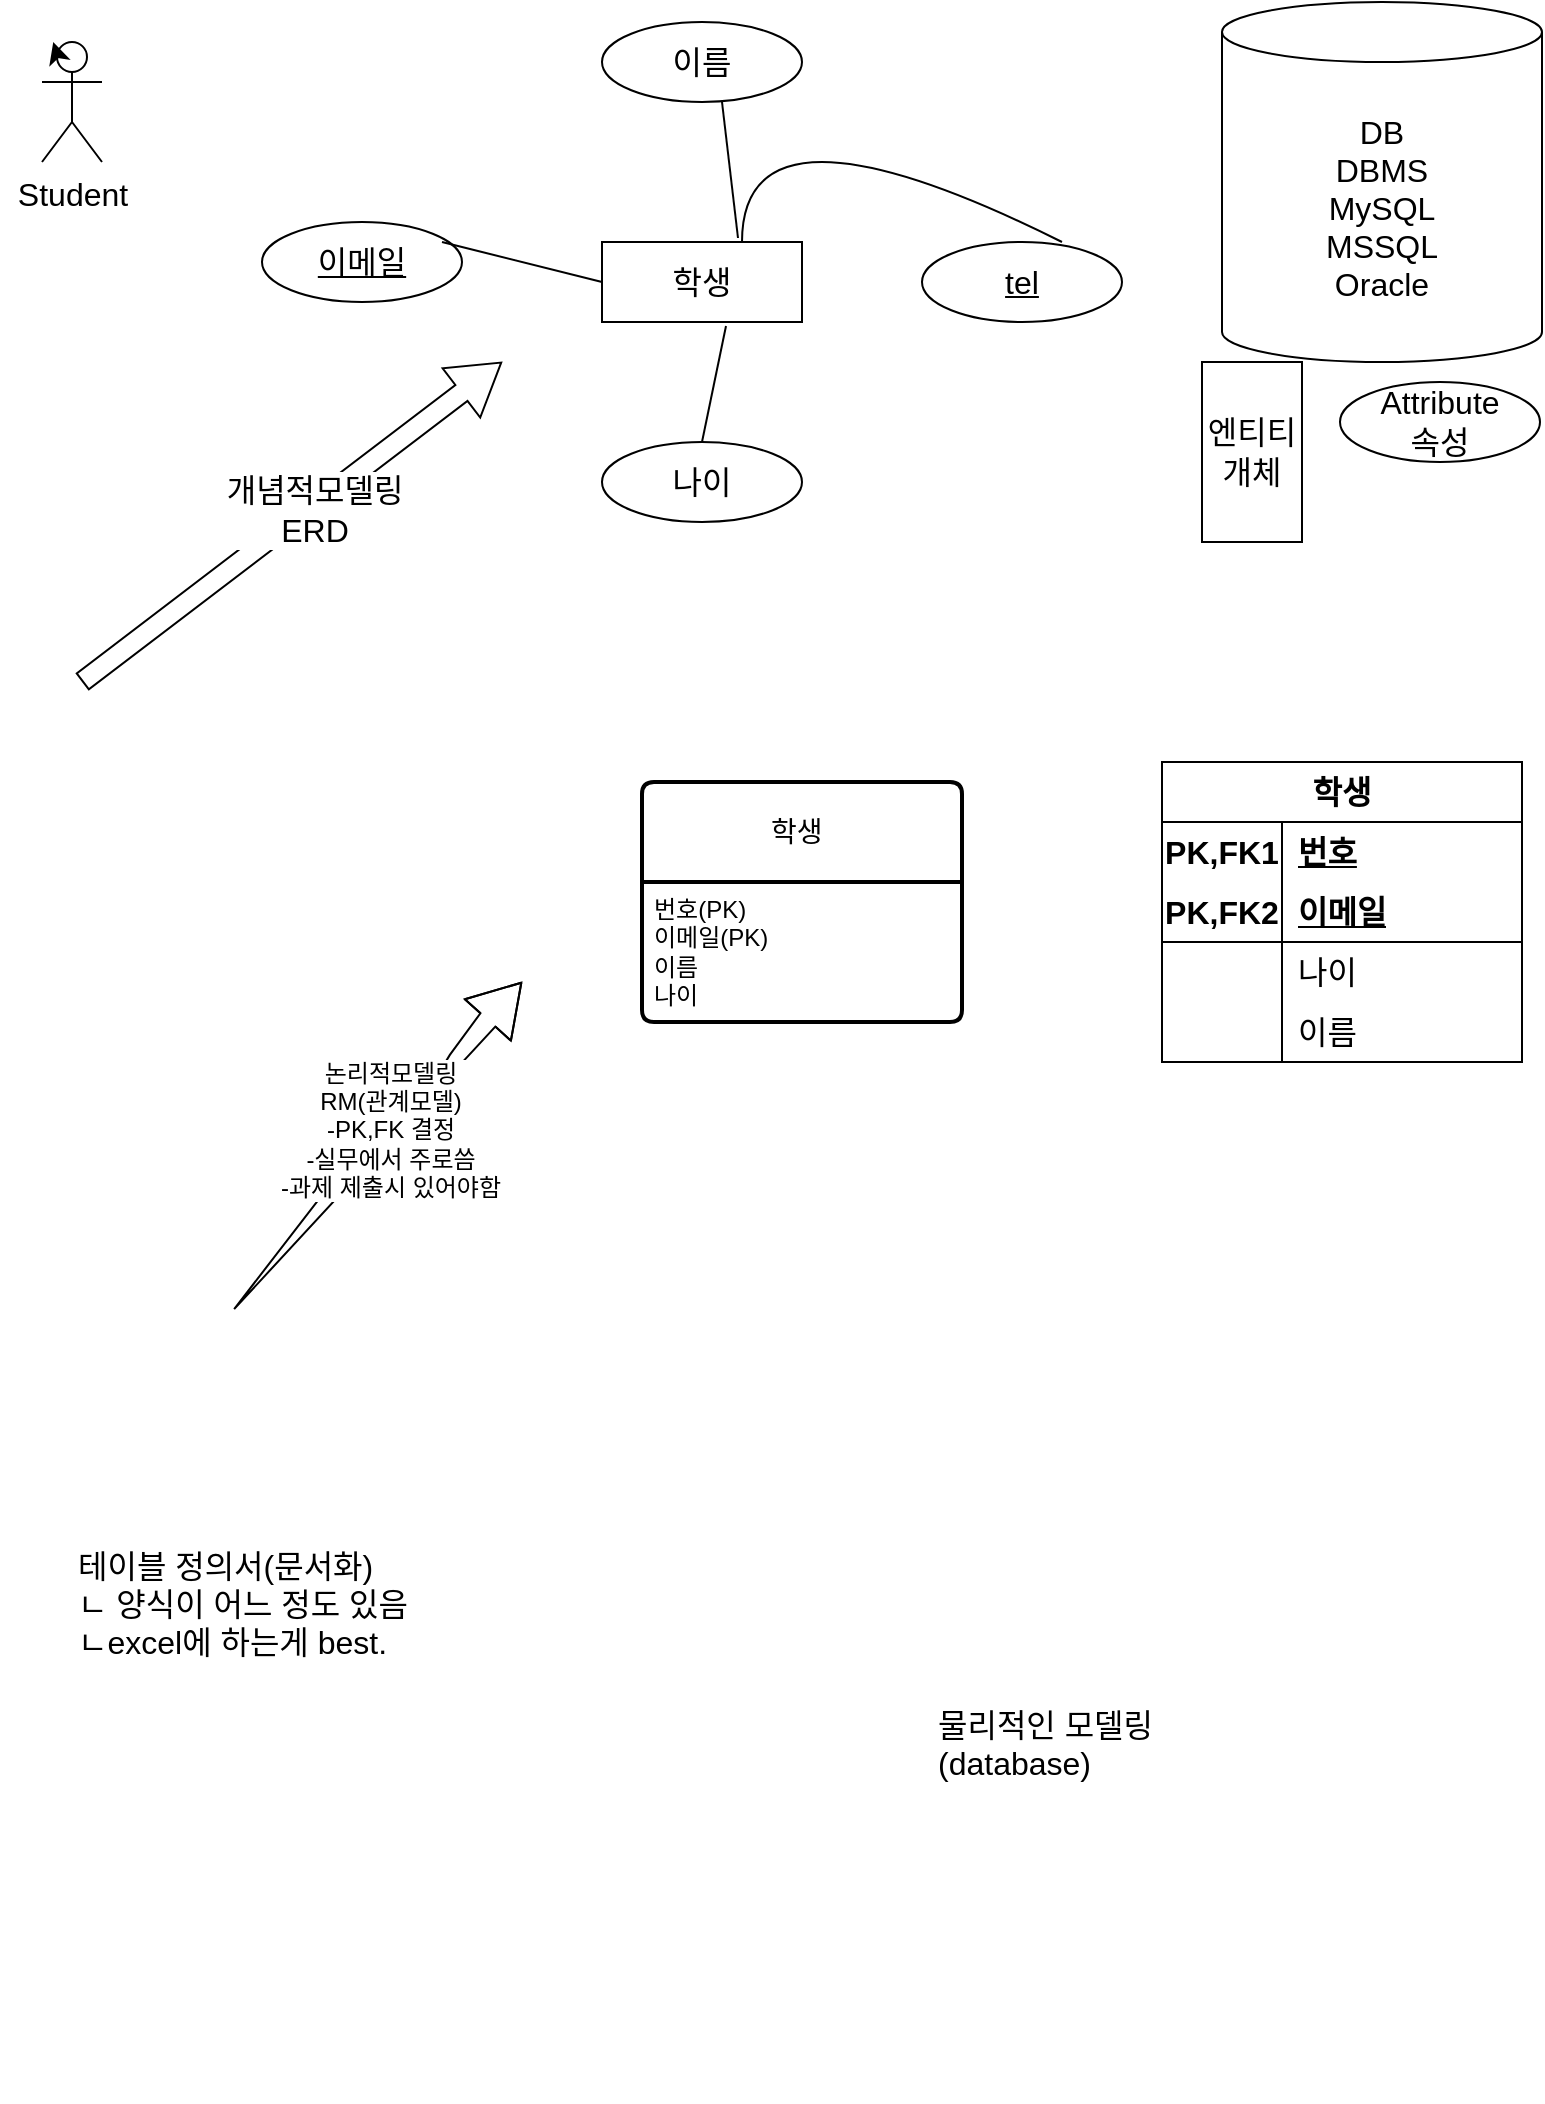 <mxfile version="22.1.15" type="github">
  <diagram name="페이지-1" id="KEgSSGKR2_dCGQxEhjYz">
    <mxGraphModel dx="1283" dy="1233" grid="1" gridSize="10" guides="1" tooltips="1" connect="1" arrows="1" fold="1" page="0" pageScale="1" pageWidth="827" pageHeight="1169" math="0" shadow="0">
      <root>
        <mxCell id="0" />
        <mxCell id="1" parent="0" />
        <mxCell id="dNl6NecHm7b43oalaxK_-4" value="DB&lt;br&gt;DBMS&lt;br&gt;MySQL&lt;br&gt;MSSQL&lt;br&gt;Oracle" style="shape=cylinder3;whiteSpace=wrap;html=1;boundedLbl=1;backgroundOutline=1;size=15;fontSize=16;" vertex="1" parent="1">
          <mxGeometry x="390" y="-240" width="160" height="180" as="geometry" />
        </mxCell>
        <mxCell id="dNl6NecHm7b43oalaxK_-5" value="엔티티&lt;br&gt;개체" style="whiteSpace=wrap;html=1;align=center;fontSize=16;direction=south;" vertex="1" parent="1">
          <mxGeometry x="380" y="-60" width="50" height="90" as="geometry" />
        </mxCell>
        <mxCell id="dNl6NecHm7b43oalaxK_-6" value="Attribute&lt;br&gt;속성" style="ellipse;whiteSpace=wrap;html=1;align=center;fontSize=16;" vertex="1" parent="1">
          <mxGeometry x="449" y="-50" width="100" height="40" as="geometry" />
        </mxCell>
        <mxCell id="dNl6NecHm7b43oalaxK_-7" value="이름" style="ellipse;whiteSpace=wrap;html=1;align=center;fontSize=16;" vertex="1" parent="1">
          <mxGeometry x="80" y="-230" width="100" height="40" as="geometry" />
        </mxCell>
        <mxCell id="dNl6NecHm7b43oalaxK_-8" value="학생" style="whiteSpace=wrap;html=1;align=center;fontSize=16;" vertex="1" parent="1">
          <mxGeometry x="80" y="-120" width="100" height="40" as="geometry" />
        </mxCell>
        <mxCell id="dNl6NecHm7b43oalaxK_-11" value="" style="endArrow=none;html=1;rounded=0;fontSize=12;startSize=8;endSize=8;curved=1;exitX=0.68;exitY=-0.05;exitDx=0;exitDy=0;exitPerimeter=0;" edge="1" parent="1" source="dNl6NecHm7b43oalaxK_-8">
          <mxGeometry relative="1" as="geometry">
            <mxPoint x="-20" y="-190" as="sourcePoint" />
            <mxPoint x="140" y="-190" as="targetPoint" />
          </mxGeometry>
        </mxCell>
        <mxCell id="dNl6NecHm7b43oalaxK_-12" value="&lt;u&gt;tel&lt;/u&gt;" style="ellipse;whiteSpace=wrap;html=1;align=center;fontSize=16;" vertex="1" parent="1">
          <mxGeometry x="240" y="-120" width="100" height="40" as="geometry" />
        </mxCell>
        <mxCell id="dNl6NecHm7b43oalaxK_-13" value="" style="endArrow=none;html=1;rounded=0;fontSize=12;startSize=8;endSize=8;curved=1;" edge="1" parent="1">
          <mxGeometry relative="1" as="geometry">
            <mxPoint x="150" y="-120" as="sourcePoint" />
            <mxPoint x="310" y="-120" as="targetPoint" />
            <Array as="points">
              <mxPoint x="150" y="-200" />
            </Array>
          </mxGeometry>
        </mxCell>
        <mxCell id="dNl6NecHm7b43oalaxK_-27" value="나이" style="ellipse;whiteSpace=wrap;html=1;align=center;fontSize=16;" vertex="1" parent="1">
          <mxGeometry x="80" y="-20" width="100" height="40" as="geometry" />
        </mxCell>
        <mxCell id="dNl6NecHm7b43oalaxK_-33" value="" style="endArrow=none;html=1;rounded=0;fontSize=12;startSize=8;endSize=8;curved=1;entryX=0.62;entryY=1.05;entryDx=0;entryDy=0;entryPerimeter=0;" edge="1" parent="1" target="dNl6NecHm7b43oalaxK_-8">
          <mxGeometry relative="1" as="geometry">
            <mxPoint x="130" y="-20" as="sourcePoint" />
            <mxPoint x="290" y="-20" as="targetPoint" />
          </mxGeometry>
        </mxCell>
        <mxCell id="dNl6NecHm7b43oalaxK_-34" value="이메일" style="ellipse;whiteSpace=wrap;html=1;align=center;fontStyle=4;fontSize=16;" vertex="1" parent="1">
          <mxGeometry x="-90" y="-130" width="100" height="40" as="geometry" />
        </mxCell>
        <mxCell id="dNl6NecHm7b43oalaxK_-35" value="" style="endArrow=none;html=1;rounded=0;fontSize=12;startSize=8;endSize=8;curved=1;entryX=0;entryY=0.5;entryDx=0;entryDy=0;" edge="1" parent="1" target="dNl6NecHm7b43oalaxK_-8">
          <mxGeometry relative="1" as="geometry">
            <mxPoint y="-120" as="sourcePoint" />
            <mxPoint x="160" y="-120" as="targetPoint" />
          </mxGeometry>
        </mxCell>
        <mxCell id="dNl6NecHm7b43oalaxK_-36" value="학생&lt;span style=&quot;white-space: pre;&quot;&gt;&#x9;&lt;/span&gt;" style="swimlane;childLayout=stackLayout;horizontal=1;startSize=50;horizontalStack=0;rounded=1;fontSize=14;fontStyle=0;strokeWidth=2;resizeParent=0;resizeLast=1;shadow=0;dashed=0;align=center;arcSize=4;whiteSpace=wrap;html=1;" vertex="1" parent="1">
          <mxGeometry x="100" y="150" width="160" height="120" as="geometry" />
        </mxCell>
        <mxCell id="dNl6NecHm7b43oalaxK_-37" value="번호(PK)&lt;br&gt;이메일(PK)&lt;br&gt;이름&lt;br&gt;나이&lt;br&gt;" style="align=left;strokeColor=none;fillColor=none;spacingLeft=4;fontSize=12;verticalAlign=top;resizable=0;rotatable=0;part=1;html=1;" vertex="1" parent="dNl6NecHm7b43oalaxK_-36">
          <mxGeometry y="50" width="160" height="70" as="geometry" />
        </mxCell>
        <mxCell id="dNl6NecHm7b43oalaxK_-38" value="" style="shape=flexArrow;endArrow=classic;html=1;rounded=0;fontSize=12;startSize=8;endSize=8;curved=1;" edge="1" parent="1">
          <mxGeometry width="50" height="50" relative="1" as="geometry">
            <mxPoint x="-180" y="100" as="sourcePoint" />
            <mxPoint x="30" y="-60" as="targetPoint" />
          </mxGeometry>
        </mxCell>
        <mxCell id="dNl6NecHm7b43oalaxK_-39" value="개념적모델링&lt;br&gt;ERD" style="edgeLabel;html=1;align=center;verticalAlign=middle;resizable=0;points=[];fontSize=16;" vertex="1" connectable="0" parent="dNl6NecHm7b43oalaxK_-38">
          <mxGeometry x="0.094" y="-2" relative="1" as="geometry">
            <mxPoint as="offset" />
          </mxGeometry>
        </mxCell>
        <mxCell id="dNl6NecHm7b43oalaxK_-40" value="논리적모델링&lt;br&gt;RM(관계모델)&lt;br&gt;-PK,FK 결정&lt;br&gt;-실무에서 주로씀&lt;br&gt;-과제 제출시 있어야함" style="shape=flexArrow;endArrow=classic;html=1;rounded=0;fontSize=12;startSize=8;endSize=8;curved=1;" edge="1" parent="1">
          <mxGeometry width="50" height="50" relative="1" as="geometry">
            <mxPoint x="-10" y="300" as="sourcePoint" />
            <mxPoint x="40" y="250" as="targetPoint" />
            <Array as="points">
              <mxPoint x="-50" y="350" />
            </Array>
          </mxGeometry>
        </mxCell>
        <mxCell id="dNl6NecHm7b43oalaxK_-58" value="학생" style="shape=table;startSize=30;container=1;collapsible=1;childLayout=tableLayout;fixedRows=1;rowLines=0;fontStyle=1;align=center;resizeLast=1;html=1;whiteSpace=wrap;fontSize=16;" vertex="1" parent="1">
          <mxGeometry x="360" y="140" width="180" height="150" as="geometry" />
        </mxCell>
        <mxCell id="dNl6NecHm7b43oalaxK_-59" value="" style="shape=tableRow;horizontal=0;startSize=0;swimlaneHead=0;swimlaneBody=0;fillColor=none;collapsible=0;dropTarget=0;points=[[0,0.5],[1,0.5]];portConstraint=eastwest;top=0;left=0;right=0;bottom=0;html=1;fontSize=16;" vertex="1" parent="dNl6NecHm7b43oalaxK_-58">
          <mxGeometry y="30" width="180" height="30" as="geometry" />
        </mxCell>
        <mxCell id="dNl6NecHm7b43oalaxK_-60" value="PK,FK1" style="shape=partialRectangle;connectable=0;fillColor=none;top=0;left=0;bottom=0;right=0;fontStyle=1;overflow=hidden;html=1;whiteSpace=wrap;fontSize=16;" vertex="1" parent="dNl6NecHm7b43oalaxK_-59">
          <mxGeometry width="60" height="30" as="geometry">
            <mxRectangle width="60" height="30" as="alternateBounds" />
          </mxGeometry>
        </mxCell>
        <mxCell id="dNl6NecHm7b43oalaxK_-61" value="번호&lt;span style=&quot;white-space: pre;&quot;&gt;&#x9;&lt;/span&gt;" style="shape=partialRectangle;connectable=0;fillColor=none;top=0;left=0;bottom=0;right=0;align=left;spacingLeft=6;fontStyle=5;overflow=hidden;html=1;whiteSpace=wrap;fontSize=16;" vertex="1" parent="dNl6NecHm7b43oalaxK_-59">
          <mxGeometry x="60" width="120" height="30" as="geometry">
            <mxRectangle width="120" height="30" as="alternateBounds" />
          </mxGeometry>
        </mxCell>
        <mxCell id="dNl6NecHm7b43oalaxK_-62" value="" style="shape=tableRow;horizontal=0;startSize=0;swimlaneHead=0;swimlaneBody=0;fillColor=none;collapsible=0;dropTarget=0;points=[[0,0.5],[1,0.5]];portConstraint=eastwest;top=0;left=0;right=0;bottom=1;html=1;fontSize=16;" vertex="1" parent="dNl6NecHm7b43oalaxK_-58">
          <mxGeometry y="60" width="180" height="30" as="geometry" />
        </mxCell>
        <mxCell id="dNl6NecHm7b43oalaxK_-63" value="PK,FK2" style="shape=partialRectangle;connectable=0;fillColor=none;top=0;left=0;bottom=0;right=0;fontStyle=1;overflow=hidden;html=1;whiteSpace=wrap;fontSize=16;" vertex="1" parent="dNl6NecHm7b43oalaxK_-62">
          <mxGeometry width="60" height="30" as="geometry">
            <mxRectangle width="60" height="30" as="alternateBounds" />
          </mxGeometry>
        </mxCell>
        <mxCell id="dNl6NecHm7b43oalaxK_-64" value="이메일" style="shape=partialRectangle;connectable=0;fillColor=none;top=0;left=0;bottom=0;right=0;align=left;spacingLeft=6;fontStyle=5;overflow=hidden;html=1;whiteSpace=wrap;fontSize=16;" vertex="1" parent="dNl6NecHm7b43oalaxK_-62">
          <mxGeometry x="60" width="120" height="30" as="geometry">
            <mxRectangle width="120" height="30" as="alternateBounds" />
          </mxGeometry>
        </mxCell>
        <mxCell id="dNl6NecHm7b43oalaxK_-65" value="" style="shape=tableRow;horizontal=0;startSize=0;swimlaneHead=0;swimlaneBody=0;fillColor=none;collapsible=0;dropTarget=0;points=[[0,0.5],[1,0.5]];portConstraint=eastwest;top=0;left=0;right=0;bottom=0;html=1;fontSize=16;" vertex="1" parent="dNl6NecHm7b43oalaxK_-58">
          <mxGeometry y="90" width="180" height="30" as="geometry" />
        </mxCell>
        <mxCell id="dNl6NecHm7b43oalaxK_-66" value="" style="shape=partialRectangle;connectable=0;fillColor=none;top=0;left=0;bottom=0;right=0;editable=1;overflow=hidden;html=1;whiteSpace=wrap;fontSize=16;" vertex="1" parent="dNl6NecHm7b43oalaxK_-65">
          <mxGeometry width="60" height="30" as="geometry">
            <mxRectangle width="60" height="30" as="alternateBounds" />
          </mxGeometry>
        </mxCell>
        <mxCell id="dNl6NecHm7b43oalaxK_-67" value="나이&lt;span style=&quot;white-space: pre;&quot;&gt;&#x9;&lt;/span&gt;" style="shape=partialRectangle;connectable=0;fillColor=none;top=0;left=0;bottom=0;right=0;align=left;spacingLeft=6;overflow=hidden;html=1;whiteSpace=wrap;fontSize=16;" vertex="1" parent="dNl6NecHm7b43oalaxK_-65">
          <mxGeometry x="60" width="120" height="30" as="geometry">
            <mxRectangle width="120" height="30" as="alternateBounds" />
          </mxGeometry>
        </mxCell>
        <mxCell id="dNl6NecHm7b43oalaxK_-68" value="" style="shape=tableRow;horizontal=0;startSize=0;swimlaneHead=0;swimlaneBody=0;fillColor=none;collapsible=0;dropTarget=0;points=[[0,0.5],[1,0.5]];portConstraint=eastwest;top=0;left=0;right=0;bottom=0;html=1;fontSize=16;" vertex="1" parent="dNl6NecHm7b43oalaxK_-58">
          <mxGeometry y="120" width="180" height="30" as="geometry" />
        </mxCell>
        <mxCell id="dNl6NecHm7b43oalaxK_-69" value="" style="shape=partialRectangle;connectable=0;fillColor=none;top=0;left=0;bottom=0;right=0;editable=1;overflow=hidden;html=1;whiteSpace=wrap;fontSize=16;" vertex="1" parent="dNl6NecHm7b43oalaxK_-68">
          <mxGeometry width="60" height="30" as="geometry">
            <mxRectangle width="60" height="30" as="alternateBounds" />
          </mxGeometry>
        </mxCell>
        <mxCell id="dNl6NecHm7b43oalaxK_-70" value="이름" style="shape=partialRectangle;connectable=0;fillColor=none;top=0;left=0;bottom=0;right=0;align=left;spacingLeft=6;overflow=hidden;html=1;whiteSpace=wrap;fontSize=16;" vertex="1" parent="dNl6NecHm7b43oalaxK_-68">
          <mxGeometry x="60" width="120" height="30" as="geometry">
            <mxRectangle width="120" height="30" as="alternateBounds" />
          </mxGeometry>
        </mxCell>
        <mxCell id="dNl6NecHm7b43oalaxK_-72" value="Student&lt;br&gt;" style="shape=umlActor;verticalLabelPosition=bottom;verticalAlign=top;html=1;outlineConnect=0;fontSize=16;" vertex="1" parent="1">
          <mxGeometry x="-200" y="-220" width="30" height="60" as="geometry" />
        </mxCell>
        <mxCell id="dNl6NecHm7b43oalaxK_-73" style="edgeStyle=none;curved=1;rounded=0;orthogonalLoop=1;jettySize=auto;html=1;exitX=0.25;exitY=0.1;exitDx=0;exitDy=0;exitPerimeter=0;fontSize=12;startSize=8;endSize=8;" edge="1" parent="1" source="dNl6NecHm7b43oalaxK_-72" target="dNl6NecHm7b43oalaxK_-72">
          <mxGeometry relative="1" as="geometry" />
        </mxCell>
        <mxCell id="dNl6NecHm7b43oalaxK_-74" value="" style="shape=table;startSize=0;container=1;collapsible=1;childLayout=tableLayout;fixedRows=1;rowLines=0;fontStyle=0;align=center;resizeLast=1;strokeColor=none;fillColor=none;collapsible=0;whiteSpace=wrap;html=1;fontSize=16;" vertex="1" parent="1">
          <mxGeometry x="-220" y="510" width="290" height="190" as="geometry" />
        </mxCell>
        <mxCell id="dNl6NecHm7b43oalaxK_-75" value="" style="shape=tableRow;horizontal=0;startSize=0;swimlaneHead=0;swimlaneBody=0;fillColor=none;collapsible=0;dropTarget=0;points=[[0,0.5],[1,0.5]];portConstraint=eastwest;top=0;left=0;right=0;bottom=0;fontSize=16;" vertex="1" parent="dNl6NecHm7b43oalaxK_-74">
          <mxGeometry width="290" height="100" as="geometry" />
        </mxCell>
        <mxCell id="dNl6NecHm7b43oalaxK_-76" value="" style="shape=partialRectangle;connectable=0;fillColor=none;top=0;left=0;bottom=0;right=0;editable=1;overflow=hidden;fontSize=16;" vertex="1" parent="dNl6NecHm7b43oalaxK_-75">
          <mxGeometry width="30" height="100" as="geometry">
            <mxRectangle width="30" height="100" as="alternateBounds" />
          </mxGeometry>
        </mxCell>
        <mxCell id="dNl6NecHm7b43oalaxK_-77" value="테이블 정의서(문서화)&#xa;ㄴ 양식이 어느 정도 있음&#xa;ㄴexcel에 하는게 best." style="shape=partialRectangle;connectable=0;fillColor=none;top=0;left=0;bottom=0;right=0;align=left;spacingLeft=6;overflow=hidden;fontSize=16;" vertex="1" parent="dNl6NecHm7b43oalaxK_-75">
          <mxGeometry x="30" width="260" height="100" as="geometry">
            <mxRectangle width="260" height="100" as="alternateBounds" />
          </mxGeometry>
        </mxCell>
        <mxCell id="dNl6NecHm7b43oalaxK_-78" value="" style="shape=table;startSize=0;container=1;collapsible=1;childLayout=tableLayout;fixedRows=1;rowLines=0;fontStyle=0;align=center;resizeLast=1;strokeColor=none;fillColor=none;collapsible=0;whiteSpace=wrap;html=1;fontSize=16;" vertex="1" parent="1">
          <mxGeometry x="210" y="580" width="180" height="230" as="geometry" />
        </mxCell>
        <mxCell id="dNl6NecHm7b43oalaxK_-79" value="" style="shape=tableRow;horizontal=0;startSize=0;swimlaneHead=0;swimlaneBody=0;fillColor=none;collapsible=0;dropTarget=0;points=[[0,0.5],[1,0.5]];portConstraint=eastwest;top=0;left=0;right=0;bottom=0;fontSize=16;" vertex="1" parent="dNl6NecHm7b43oalaxK_-78">
          <mxGeometry width="180" height="100" as="geometry" />
        </mxCell>
        <mxCell id="dNl6NecHm7b43oalaxK_-80" value="" style="shape=partialRectangle;connectable=0;fillColor=none;top=0;left=0;bottom=0;right=0;editable=1;overflow=hidden;fontSize=16;" vertex="1" parent="dNl6NecHm7b43oalaxK_-79">
          <mxGeometry width="30" height="100" as="geometry">
            <mxRectangle width="30" height="100" as="alternateBounds" />
          </mxGeometry>
        </mxCell>
        <mxCell id="dNl6NecHm7b43oalaxK_-81" value="물리적인 모델링&#xa;(database)" style="shape=partialRectangle;connectable=0;fillColor=none;top=0;left=0;bottom=0;right=0;align=left;spacingLeft=6;overflow=hidden;fontSize=16;" vertex="1" parent="dNl6NecHm7b43oalaxK_-79">
          <mxGeometry x="30" width="150" height="100" as="geometry">
            <mxRectangle width="150" height="100" as="alternateBounds" />
          </mxGeometry>
        </mxCell>
      </root>
    </mxGraphModel>
  </diagram>
</mxfile>

